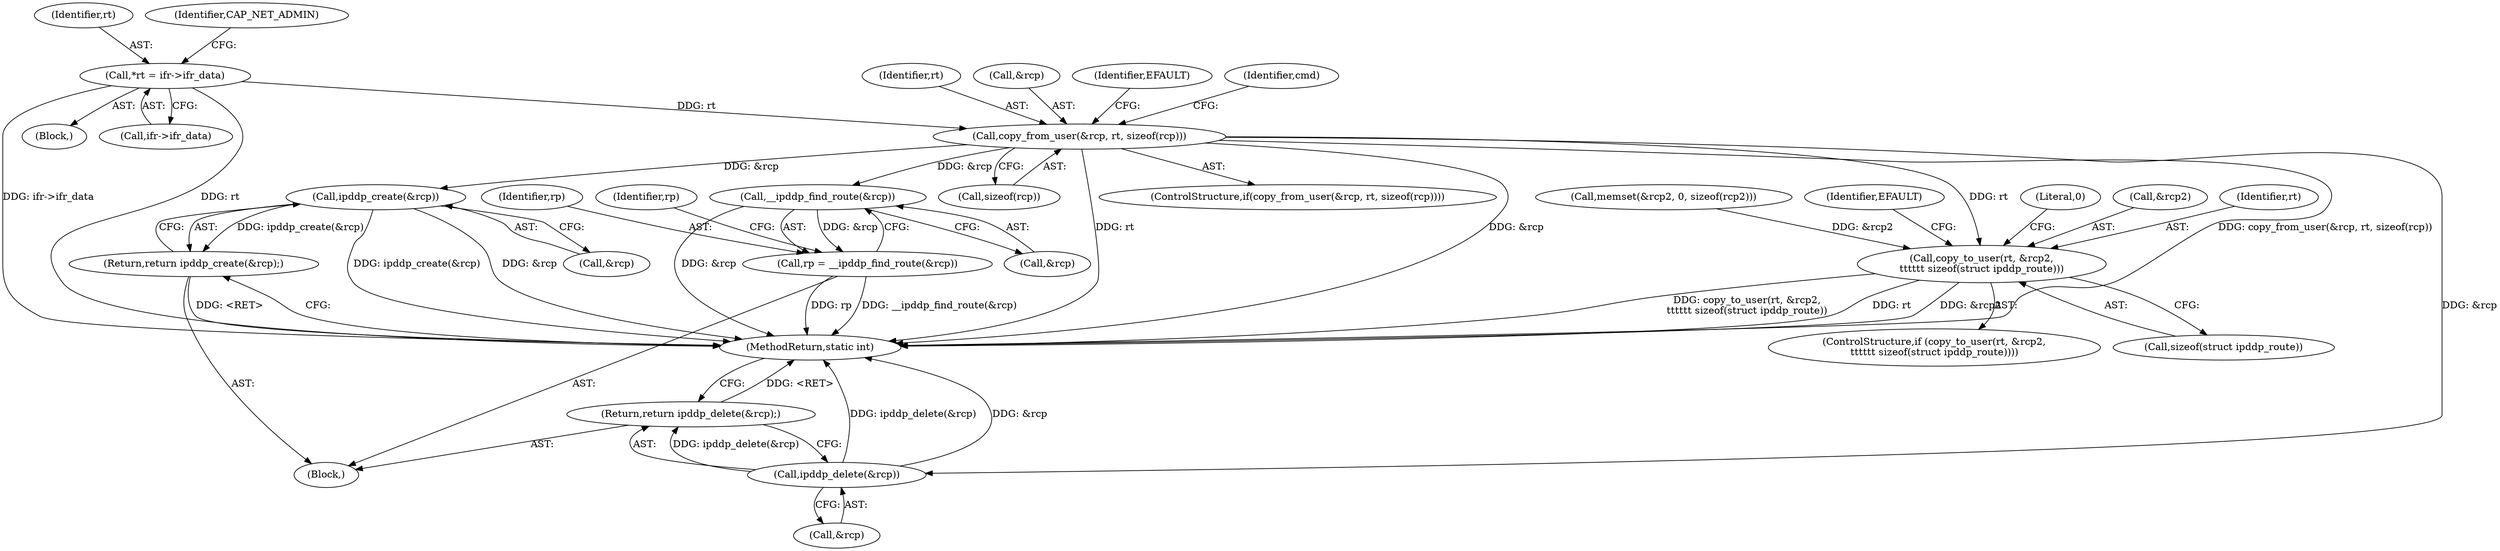 digraph "0_linux_9824dfae5741275473a23a7ed5756c7b6efacc9d@API" {
"1000122" [label="(Call,copy_from_user(&rcp, rt, sizeof(rcp)))"];
"1000106" [label="(Call,*rt = ifr->ifr_data)"];
"1000136" [label="(Call,ipddp_create(&rcp))"];
"1000135" [label="(Return,return ipddp_create(&rcp);)"];
"1000145" [label="(Call,__ipddp_find_route(&rcp))"];
"1000143" [label="(Call,rp = __ipddp_find_route(&rcp))"];
"1000185" [label="(Call,copy_to_user(rt, &rcp2,\n\t\t\t\t\t\t sizeof(struct ipddp_route)))"];
"1000202" [label="(Call,ipddp_delete(&rcp))"];
"1000201" [label="(Return,return ipddp_delete(&rcp);)"];
"1000106" [label="(Call,*rt = ifr->ifr_data)"];
"1000146" [label="(Call,&rcp)"];
"1000122" [label="(Call,copy_from_user(&rcp, rt, sizeof(rcp)))"];
"1000195" [label="(Literal,0)"];
"1000126" [label="(Call,sizeof(rcp))"];
"1000144" [label="(Identifier,rp)"];
"1000125" [label="(Identifier,rt)"];
"1000187" [label="(Call,&rcp2)"];
"1000108" [label="(Call,ifr->ifr_data)"];
"1000107" [label="(Identifier,rt)"];
"1000133" [label="(Block,)"];
"1000209" [label="(MethodReturn,static int)"];
"1000186" [label="(Identifier,rt)"];
"1000151" [label="(Call,memset(&rcp2, 0, sizeof(rcp2)))"];
"1000203" [label="(Call,&rcp)"];
"1000193" [label="(Identifier,EFAULT)"];
"1000136" [label="(Call,ipddp_create(&rcp))"];
"1000137" [label="(Call,&rcp)"];
"1000149" [label="(Identifier,rp)"];
"1000202" [label="(Call,ipddp_delete(&rcp))"];
"1000121" [label="(ControlStructure,if(copy_from_user(&rcp, rt, sizeof(rcp))))"];
"1000143" [label="(Call,rp = __ipddp_find_route(&rcp))"];
"1000185" [label="(Call,copy_to_user(rt, &rcp2,\n\t\t\t\t\t\t sizeof(struct ipddp_route)))"];
"1000123" [label="(Call,&rcp)"];
"1000130" [label="(Identifier,EFAULT)"];
"1000104" [label="(Block,)"];
"1000135" [label="(Return,return ipddp_create(&rcp);)"];
"1000201" [label="(Return,return ipddp_delete(&rcp);)"];
"1000132" [label="(Identifier,cmd)"];
"1000184" [label="(ControlStructure,if (copy_to_user(rt, &rcp2,\n\t\t\t\t\t\t sizeof(struct ipddp_route))))"];
"1000189" [label="(Call,sizeof(struct ipddp_route))"];
"1000117" [label="(Identifier,CAP_NET_ADMIN)"];
"1000145" [label="(Call,__ipddp_find_route(&rcp))"];
"1000122" -> "1000121"  [label="AST: "];
"1000122" -> "1000126"  [label="CFG: "];
"1000123" -> "1000122"  [label="AST: "];
"1000125" -> "1000122"  [label="AST: "];
"1000126" -> "1000122"  [label="AST: "];
"1000130" -> "1000122"  [label="CFG: "];
"1000132" -> "1000122"  [label="CFG: "];
"1000122" -> "1000209"  [label="DDG: rt"];
"1000122" -> "1000209"  [label="DDG: &rcp"];
"1000122" -> "1000209"  [label="DDG: copy_from_user(&rcp, rt, sizeof(rcp))"];
"1000106" -> "1000122"  [label="DDG: rt"];
"1000122" -> "1000136"  [label="DDG: &rcp"];
"1000122" -> "1000145"  [label="DDG: &rcp"];
"1000122" -> "1000185"  [label="DDG: rt"];
"1000122" -> "1000202"  [label="DDG: &rcp"];
"1000106" -> "1000104"  [label="AST: "];
"1000106" -> "1000108"  [label="CFG: "];
"1000107" -> "1000106"  [label="AST: "];
"1000108" -> "1000106"  [label="AST: "];
"1000117" -> "1000106"  [label="CFG: "];
"1000106" -> "1000209"  [label="DDG: ifr->ifr_data"];
"1000106" -> "1000209"  [label="DDG: rt"];
"1000136" -> "1000135"  [label="AST: "];
"1000136" -> "1000137"  [label="CFG: "];
"1000137" -> "1000136"  [label="AST: "];
"1000135" -> "1000136"  [label="CFG: "];
"1000136" -> "1000209"  [label="DDG: ipddp_create(&rcp)"];
"1000136" -> "1000209"  [label="DDG: &rcp"];
"1000136" -> "1000135"  [label="DDG: ipddp_create(&rcp)"];
"1000135" -> "1000133"  [label="AST: "];
"1000209" -> "1000135"  [label="CFG: "];
"1000135" -> "1000209"  [label="DDG: <RET>"];
"1000145" -> "1000143"  [label="AST: "];
"1000145" -> "1000146"  [label="CFG: "];
"1000146" -> "1000145"  [label="AST: "];
"1000143" -> "1000145"  [label="CFG: "];
"1000145" -> "1000209"  [label="DDG: &rcp"];
"1000145" -> "1000143"  [label="DDG: &rcp"];
"1000143" -> "1000133"  [label="AST: "];
"1000144" -> "1000143"  [label="AST: "];
"1000149" -> "1000143"  [label="CFG: "];
"1000143" -> "1000209"  [label="DDG: rp"];
"1000143" -> "1000209"  [label="DDG: __ipddp_find_route(&rcp)"];
"1000185" -> "1000184"  [label="AST: "];
"1000185" -> "1000189"  [label="CFG: "];
"1000186" -> "1000185"  [label="AST: "];
"1000187" -> "1000185"  [label="AST: "];
"1000189" -> "1000185"  [label="AST: "];
"1000193" -> "1000185"  [label="CFG: "];
"1000195" -> "1000185"  [label="CFG: "];
"1000185" -> "1000209"  [label="DDG: copy_to_user(rt, &rcp2,\n\t\t\t\t\t\t sizeof(struct ipddp_route))"];
"1000185" -> "1000209"  [label="DDG: rt"];
"1000185" -> "1000209"  [label="DDG: &rcp2"];
"1000151" -> "1000185"  [label="DDG: &rcp2"];
"1000202" -> "1000201"  [label="AST: "];
"1000202" -> "1000203"  [label="CFG: "];
"1000203" -> "1000202"  [label="AST: "];
"1000201" -> "1000202"  [label="CFG: "];
"1000202" -> "1000209"  [label="DDG: &rcp"];
"1000202" -> "1000209"  [label="DDG: ipddp_delete(&rcp)"];
"1000202" -> "1000201"  [label="DDG: ipddp_delete(&rcp)"];
"1000201" -> "1000133"  [label="AST: "];
"1000209" -> "1000201"  [label="CFG: "];
"1000201" -> "1000209"  [label="DDG: <RET>"];
}

